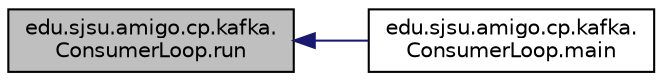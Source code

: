 digraph "edu.sjsu.amigo.cp.kafka.ConsumerLoop.run"
{
  edge [fontname="Helvetica",fontsize="10",labelfontname="Helvetica",labelfontsize="10"];
  node [fontname="Helvetica",fontsize="10",shape=record];
  rankdir="LR";
  Node13 [label="edu.sjsu.amigo.cp.kafka.\lConsumerLoop.run",height=0.2,width=0.4,color="black", fillcolor="grey75", style="filled", fontcolor="black"];
  Node13 -> Node14 [dir="back",color="midnightblue",fontsize="10",style="solid"];
  Node14 [label="edu.sjsu.amigo.cp.kafka.\lConsumerLoop.main",height=0.2,width=0.4,color="black", fillcolor="white", style="filled",URL="$classedu_1_1sjsu_1_1amigo_1_1cp_1_1kafka_1_1_consumer_loop.html#a8f37a453074be900b2b72b24162ebec1"];
}
